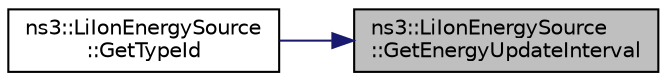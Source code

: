 digraph "ns3::LiIonEnergySource::GetEnergyUpdateInterval"
{
 // LATEX_PDF_SIZE
  edge [fontname="Helvetica",fontsize="10",labelfontname="Helvetica",labelfontsize="10"];
  node [fontname="Helvetica",fontsize="10",shape=record];
  rankdir="RL";
  Node1 [label="ns3::LiIonEnergySource\l::GetEnergyUpdateInterval",height=0.2,width=0.4,color="black", fillcolor="grey75", style="filled", fontcolor="black",tooltip=" "];
  Node1 -> Node2 [dir="back",color="midnightblue",fontsize="10",style="solid",fontname="Helvetica"];
  Node2 [label="ns3::LiIonEnergySource\l::GetTypeId",height=0.2,width=0.4,color="black", fillcolor="white", style="filled",URL="$classns3_1_1_li_ion_energy_source.html#ae8939dafa5adcf6ad3528db1a479e829",tooltip=" "];
}
